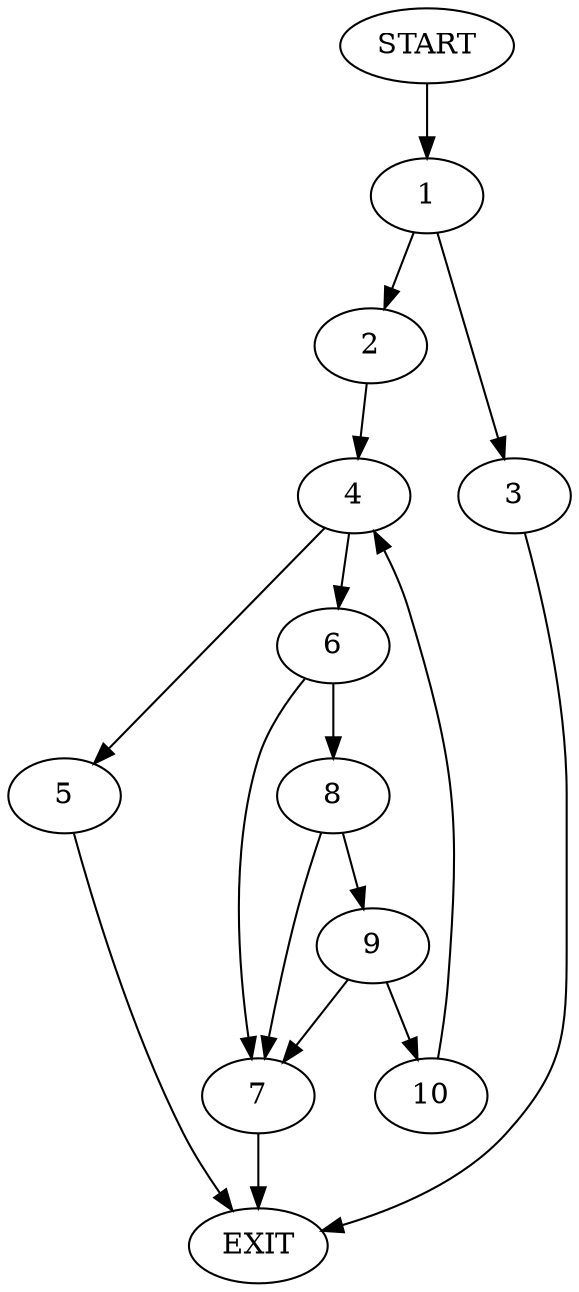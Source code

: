 digraph {
0 [label="START"]
11 [label="EXIT"]
0 -> 1
1 -> 2
1 -> 3
3 -> 11
2 -> 4
4 -> 5
4 -> 6
6 -> 7
6 -> 8
8 -> 9
8 -> 7
7 -> 11
9 -> 7
9 -> 10
10 -> 4
5 -> 11
}
